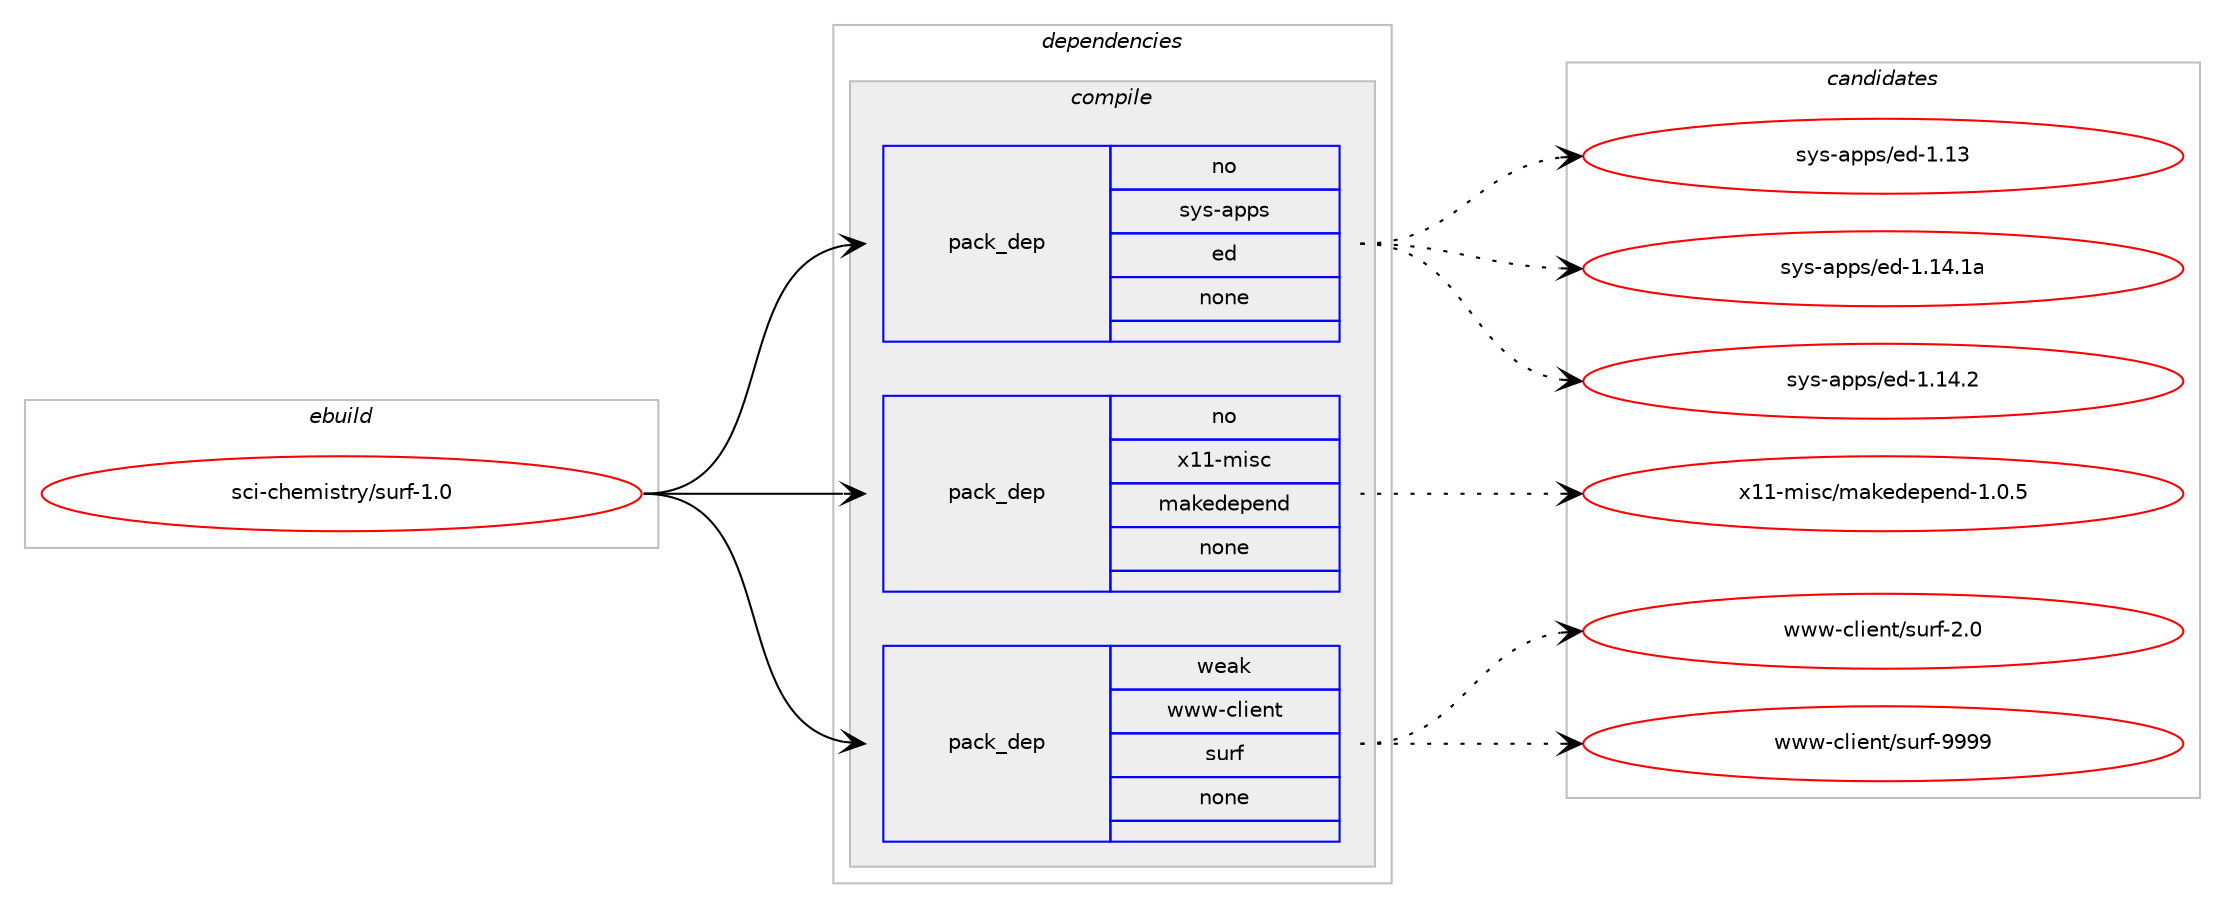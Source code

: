digraph prolog {

# *************
# Graph options
# *************

newrank=true;
concentrate=true;
compound=true;
graph [rankdir=LR,fontname=Helvetica,fontsize=10,ranksep=1.5];#, ranksep=2.5, nodesep=0.2];
edge  [arrowhead=vee];
node  [fontname=Helvetica,fontsize=10];

# **********
# The ebuild
# **********

subgraph cluster_leftcol {
color=gray;
rank=same;
label=<<i>ebuild</i>>;
id [label="sci-chemistry/surf-1.0", color=red, width=4, href="../sci-chemistry/surf-1.0.svg"];
}

# ****************
# The dependencies
# ****************

subgraph cluster_midcol {
color=gray;
label=<<i>dependencies</i>>;
subgraph cluster_compile {
fillcolor="#eeeeee";
style=filled;
label=<<i>compile</i>>;
subgraph pack334 {
dependency452 [label=<<TABLE BORDER="0" CELLBORDER="1" CELLSPACING="0" CELLPADDING="4" WIDTH="220"><TR><TD ROWSPAN="6" CELLPADDING="30">pack_dep</TD></TR><TR><TD WIDTH="110">no</TD></TR><TR><TD>sys-apps</TD></TR><TR><TD>ed</TD></TR><TR><TD>none</TD></TR><TR><TD></TD></TR></TABLE>>, shape=none, color=blue];
}
id:e -> dependency452:w [weight=20,style="solid",arrowhead="vee"];
subgraph pack335 {
dependency453 [label=<<TABLE BORDER="0" CELLBORDER="1" CELLSPACING="0" CELLPADDING="4" WIDTH="220"><TR><TD ROWSPAN="6" CELLPADDING="30">pack_dep</TD></TR><TR><TD WIDTH="110">no</TD></TR><TR><TD>x11-misc</TD></TR><TR><TD>makedepend</TD></TR><TR><TD>none</TD></TR><TR><TD></TD></TR></TABLE>>, shape=none, color=blue];
}
id:e -> dependency453:w [weight=20,style="solid",arrowhead="vee"];
subgraph pack336 {
dependency454 [label=<<TABLE BORDER="0" CELLBORDER="1" CELLSPACING="0" CELLPADDING="4" WIDTH="220"><TR><TD ROWSPAN="6" CELLPADDING="30">pack_dep</TD></TR><TR><TD WIDTH="110">weak</TD></TR><TR><TD>www-client</TD></TR><TR><TD>surf</TD></TR><TR><TD>none</TD></TR><TR><TD></TD></TR></TABLE>>, shape=none, color=blue];
}
id:e -> dependency454:w [weight=20,style="solid",arrowhead="vee"];
}
subgraph cluster_compileandrun {
fillcolor="#eeeeee";
style=filled;
label=<<i>compile and run</i>>;
}
subgraph cluster_run {
fillcolor="#eeeeee";
style=filled;
label=<<i>run</i>>;
}
}

# **************
# The candidates
# **************

subgraph cluster_choices {
rank=same;
color=gray;
label=<<i>candidates</i>>;

subgraph choice334 {
color=black;
nodesep=1;
choice1151211154597112112115471011004549464951 [label="sys-apps/ed-1.13", color=red, width=4,href="../sys-apps/ed-1.13.svg"];
choice1151211154597112112115471011004549464952464997 [label="sys-apps/ed-1.14.1a", color=red, width=4,href="../sys-apps/ed-1.14.1a.svg"];
choice11512111545971121121154710110045494649524650 [label="sys-apps/ed-1.14.2", color=red, width=4,href="../sys-apps/ed-1.14.2.svg"];
dependency452:e -> choice1151211154597112112115471011004549464951:w [style=dotted,weight="100"];
dependency452:e -> choice1151211154597112112115471011004549464952464997:w [style=dotted,weight="100"];
dependency452:e -> choice11512111545971121121154710110045494649524650:w [style=dotted,weight="100"];
}
subgraph choice335 {
color=black;
nodesep=1;
choice120494945109105115994710997107101100101112101110100454946484653 [label="x11-misc/makedepend-1.0.5", color=red, width=4,href="../x11-misc/makedepend-1.0.5.svg"];
dependency453:e -> choice120494945109105115994710997107101100101112101110100454946484653:w [style=dotted,weight="100"];
}
subgraph choice336 {
color=black;
nodesep=1;
choice11911911945991081051011101164711511711410245504648 [label="www-client/surf-2.0", color=red, width=4,href="../www-client/surf-2.0.svg"];
choice1191191194599108105101110116471151171141024557575757 [label="www-client/surf-9999", color=red, width=4,href="../www-client/surf-9999.svg"];
dependency454:e -> choice11911911945991081051011101164711511711410245504648:w [style=dotted,weight="100"];
dependency454:e -> choice1191191194599108105101110116471151171141024557575757:w [style=dotted,weight="100"];
}
}

}
